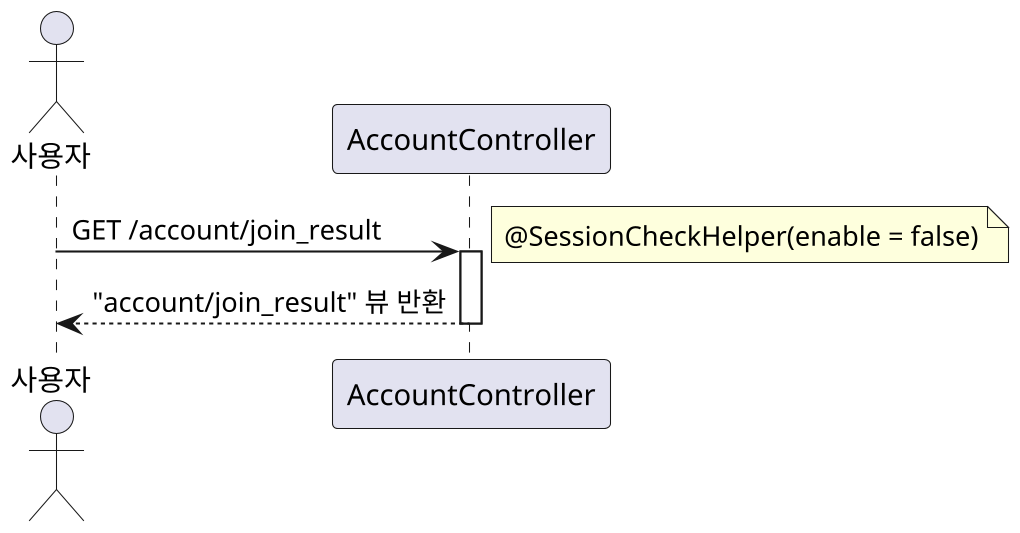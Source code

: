 @startuml
skinparam dpi 200

actor Actor as "사용자"
participant AccountController

Actor -> AccountController: GET /account/join_result
activate AccountController
note right: @SessionCheckHelper(enable = false)
AccountController --> Actor: "account/join_result" 뷰 반환
deactivate AccountController

@enduml
